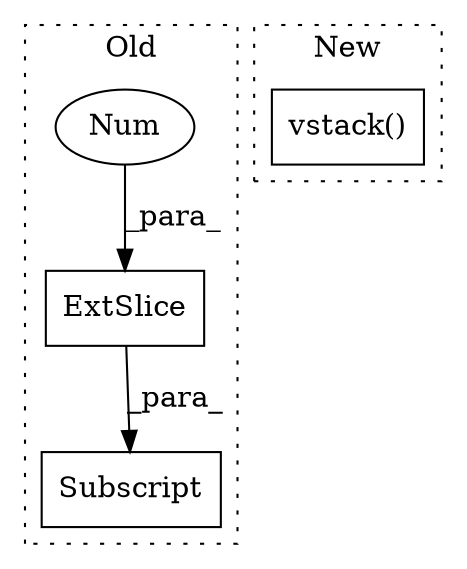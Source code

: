 digraph G {
subgraph cluster0 {
1 [label="ExtSlice" a="85" s="2554" l="15" shape="box"];
3 [label="Subscript" a="63" s="2554,0" l="24,0" shape="box"];
4 [label="Num" a="76" s="2576" l="1" shape="ellipse"];
label = "Old";
style="dotted";
}
subgraph cluster1 {
2 [label="vstack()" a="75" s="2645,2730" l="13,1" shape="box"];
label = "New";
style="dotted";
}
1 -> 3 [label="_para_"];
4 -> 1 [label="_para_"];
}